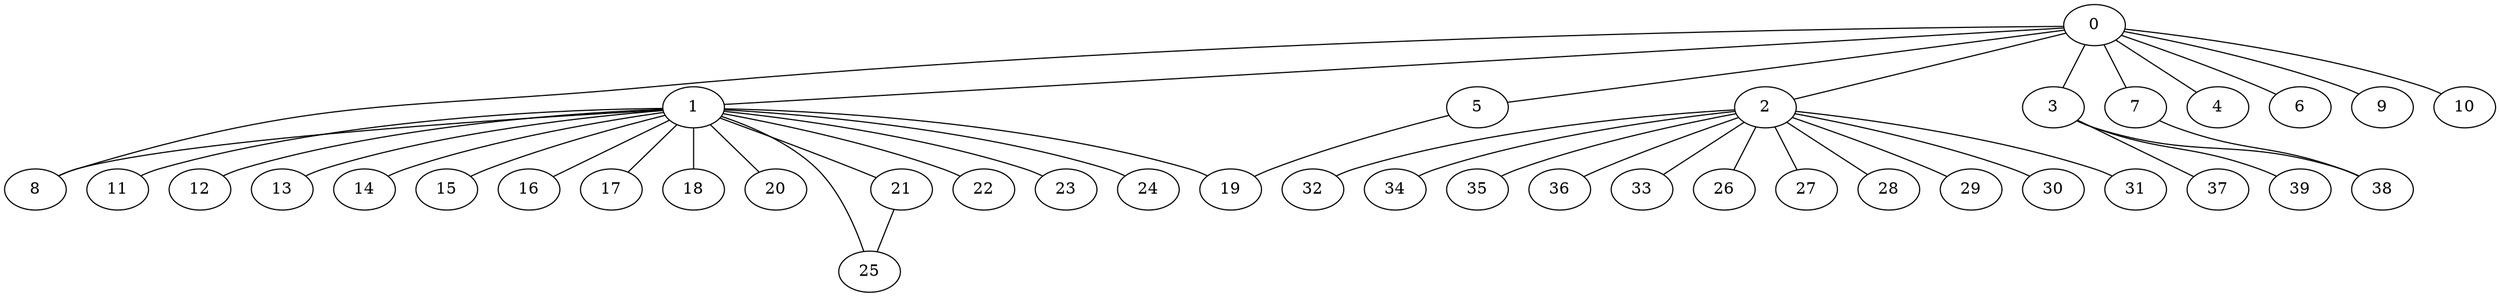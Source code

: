 
graph graphname {
    0 -- 1
0 -- 2
0 -- 3
0 -- 4
0 -- 5
0 -- 6
0 -- 7
0 -- 8
0 -- 9
0 -- 10
1 -- 11
1 -- 12
1 -- 13
1 -- 14
1 -- 15
1 -- 16
1 -- 17
1 -- 18
1 -- 19
1 -- 20
1 -- 21
1 -- 22
1 -- 23
1 -- 24
1 -- 25
1 -- 8
2 -- 32
2 -- 34
2 -- 35
2 -- 36
2 -- 33
2 -- 26
2 -- 27
2 -- 28
2 -- 29
2 -- 30
2 -- 31
3 -- 37
3 -- 38
3 -- 39
5 -- 19
7 -- 38
21 -- 25

}
